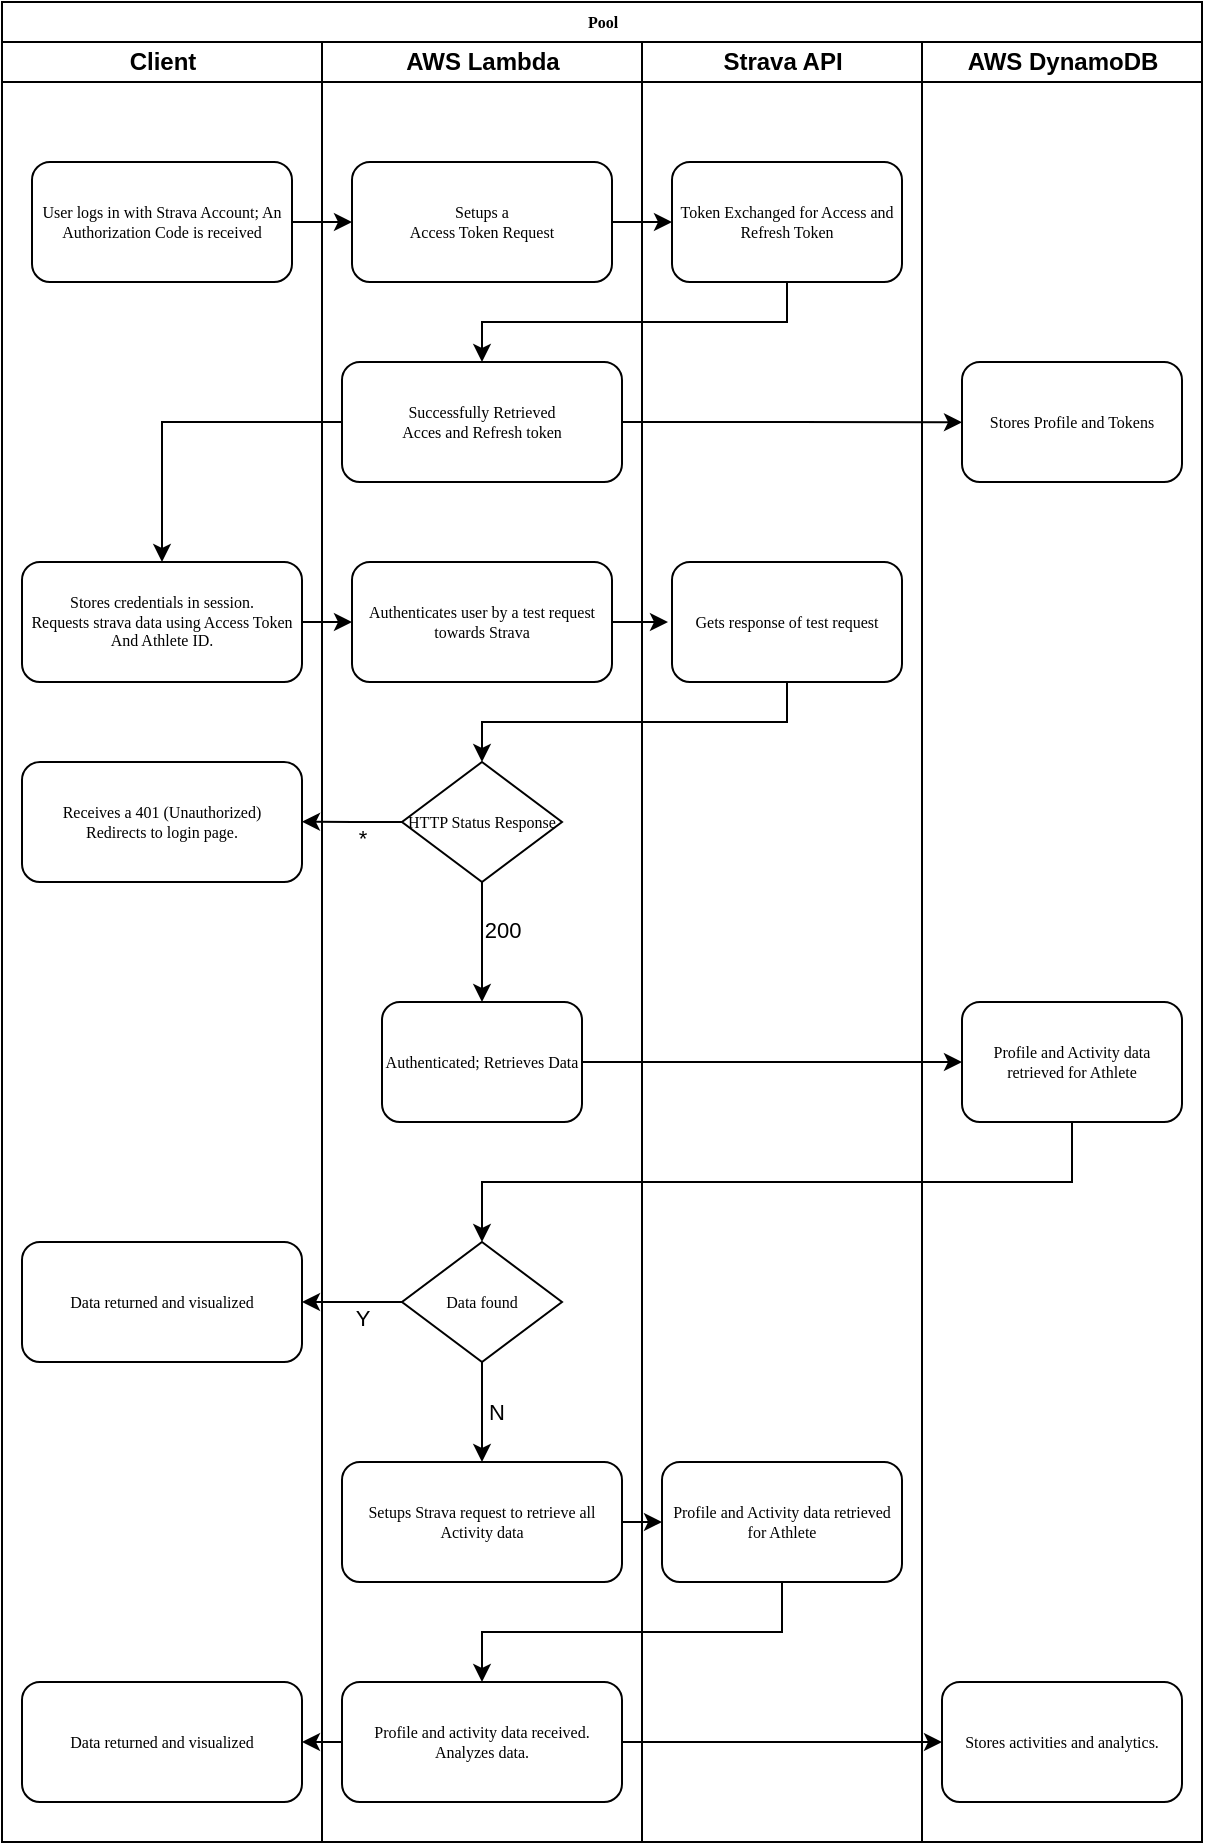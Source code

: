 <mxfile version="16.1.2" type="device"><diagram name="Page-1" id="74e2e168-ea6b-b213-b513-2b3c1d86103e"><mxGraphModel dx="1088" dy="843" grid="1" gridSize="10" guides="1" tooltips="1" connect="1" arrows="1" fold="1" page="1" pageScale="1" pageWidth="1100" pageHeight="850" background="none" math="0" shadow="0"><root><mxCell id="0"/><mxCell id="1" parent="0"/><mxCell id="77e6c97f196da883-1" value="Pool" style="swimlane;html=1;childLayout=stackLayout;startSize=20;rounded=0;shadow=0;labelBackgroundColor=none;strokeWidth=1;fontFamily=Verdana;fontSize=8;align=center;" parent="1" vertex="1"><mxGeometry x="40" y="40" width="600" height="920" as="geometry"/></mxCell><mxCell id="77e6c97f196da883-2" value="Client" style="swimlane;html=1;startSize=20;" parent="77e6c97f196da883-1" vertex="1"><mxGeometry y="20" width="160" height="900" as="geometry"/></mxCell><mxCell id="77e6c97f196da883-9" value="Stores credentials in session.&lt;br&gt;Requests strava data using Access Token And Athlete ID." style="rounded=1;whiteSpace=wrap;html=1;shadow=0;labelBackgroundColor=none;strokeWidth=1;fontFamily=Verdana;fontSize=8;align=center;" parent="77e6c97f196da883-2" vertex="1"><mxGeometry x="10" y="260" width="140" height="60" as="geometry"/></mxCell><mxCell id="Nj9CHKN0Sbh_uiG7OIUf-1" value="User logs in with Strava Account; An Authorization Code is received" style="rounded=1;whiteSpace=wrap;html=1;shadow=0;labelBackgroundColor=none;strokeWidth=1;fontFamily=Verdana;fontSize=8;align=center;" parent="77e6c97f196da883-2" vertex="1"><mxGeometry x="15" y="60" width="130" height="60" as="geometry"/></mxCell><mxCell id="Nj9CHKN0Sbh_uiG7OIUf-16" value="Receives a 401 (Unauthorized)&lt;br&gt;Redirects to login page." style="rounded=1;whiteSpace=wrap;html=1;shadow=0;labelBackgroundColor=none;strokeWidth=1;fontFamily=Verdana;fontSize=8;align=center;" parent="77e6c97f196da883-2" vertex="1"><mxGeometry x="10" y="360" width="140" height="60" as="geometry"/></mxCell><mxCell id="Nj9CHKN0Sbh_uiG7OIUf-22" value="Data returned and visualized" style="rounded=1;whiteSpace=wrap;html=1;shadow=0;labelBackgroundColor=none;strokeWidth=1;fontFamily=Verdana;fontSize=8;align=center;" parent="77e6c97f196da883-2" vertex="1"><mxGeometry x="10" y="600" width="140" height="60" as="geometry"/></mxCell><mxCell id="Nj9CHKN0Sbh_uiG7OIUf-33" value="Data returned and visualized" style="rounded=1;whiteSpace=wrap;html=1;shadow=0;labelBackgroundColor=none;strokeWidth=1;fontFamily=Verdana;fontSize=8;align=center;" parent="77e6c97f196da883-2" vertex="1"><mxGeometry x="10" y="820" width="140" height="60" as="geometry"/></mxCell><mxCell id="Nj9CHKN0Sbh_uiG7OIUf-9" style="edgeStyle=orthogonalEdgeStyle;rounded=0;orthogonalLoop=1;jettySize=auto;html=1;exitX=1;exitY=0.5;exitDx=0;exitDy=0;entryX=0;entryY=0.5;entryDx=0;entryDy=0;" parent="77e6c97f196da883-1" source="77e6c97f196da883-9" target="Nj9CHKN0Sbh_uiG7OIUf-7" edge="1"><mxGeometry relative="1" as="geometry"/></mxCell><mxCell id="Nj9CHKN0Sbh_uiG7OIUf-11" style="edgeStyle=orthogonalEdgeStyle;rounded=0;orthogonalLoop=1;jettySize=auto;html=1;exitX=1;exitY=0.5;exitDx=0;exitDy=0;" parent="77e6c97f196da883-1" source="Nj9CHKN0Sbh_uiG7OIUf-7" edge="1"><mxGeometry relative="1" as="geometry"><mxPoint x="333" y="310" as="targetPoint"/></mxGeometry></mxCell><mxCell id="Nj9CHKN0Sbh_uiG7OIUf-17" style="edgeStyle=orthogonalEdgeStyle;rounded=0;orthogonalLoop=1;jettySize=auto;html=1;exitX=0.5;exitY=1;exitDx=0;exitDy=0;entryX=0.5;entryY=0;entryDx=0;entryDy=0;endSize=6;" parent="77e6c97f196da883-1" source="Nj9CHKN0Sbh_uiG7OIUf-12" target="77e6c97f196da883-16" edge="1"><mxGeometry relative="1" as="geometry"/></mxCell><mxCell id="Nj9CHKN0Sbh_uiG7OIUf-19" style="edgeStyle=orthogonalEdgeStyle;rounded=0;orthogonalLoop=1;jettySize=auto;html=1;exitX=1;exitY=0.5;exitDx=0;exitDy=0;entryX=0;entryY=0.5;entryDx=0;entryDy=0;endSize=6;" parent="77e6c97f196da883-1" source="77e6c97f196da883-12" target="Nj9CHKN0Sbh_uiG7OIUf-18" edge="1"><mxGeometry relative="1" as="geometry"/></mxCell><mxCell id="Nj9CHKN0Sbh_uiG7OIUf-21" style="edgeStyle=orthogonalEdgeStyle;rounded=0;orthogonalLoop=1;jettySize=auto;html=1;exitX=0.5;exitY=1;exitDx=0;exitDy=0;entryX=0.5;entryY=0;entryDx=0;entryDy=0;endSize=6;" parent="77e6c97f196da883-1" source="Nj9CHKN0Sbh_uiG7OIUf-18" target="Nj9CHKN0Sbh_uiG7OIUf-20" edge="1"><mxGeometry relative="1" as="geometry"/></mxCell><mxCell id="Nj9CHKN0Sbh_uiG7OIUf-24" value="Y" style="edgeStyle=orthogonalEdgeStyle;rounded=0;orthogonalLoop=1;jettySize=auto;html=1;exitX=0;exitY=0.5;exitDx=0;exitDy=0;endSize=6;spacing=0;spacingTop=15;entryX=1;entryY=0.5;entryDx=0;entryDy=0;" parent="77e6c97f196da883-1" source="Nj9CHKN0Sbh_uiG7OIUf-20" target="Nj9CHKN0Sbh_uiG7OIUf-22" edge="1"><mxGeometry x="-0.202" relative="1" as="geometry"><mxPoint x="160" y="419.882" as="targetPoint"/><mxPoint x="210" y="420" as="sourcePoint"/><mxPoint as="offset"/></mxGeometry></mxCell><mxCell id="Nj9CHKN0Sbh_uiG7OIUf-29" style="edgeStyle=orthogonalEdgeStyle;rounded=0;orthogonalLoop=1;jettySize=auto;html=1;exitX=1;exitY=0.5;exitDx=0;exitDy=0;entryX=0;entryY=0.5;entryDx=0;entryDy=0;endSize=6;" parent="77e6c97f196da883-1" source="Nj9CHKN0Sbh_uiG7OIUf-25" target="Nj9CHKN0Sbh_uiG7OIUf-28" edge="1"><mxGeometry relative="1" as="geometry"/></mxCell><mxCell id="Nj9CHKN0Sbh_uiG7OIUf-30" style="edgeStyle=orthogonalEdgeStyle;rounded=0;orthogonalLoop=1;jettySize=auto;html=1;exitX=0.5;exitY=1;exitDx=0;exitDy=0;entryX=0.5;entryY=0;entryDx=0;entryDy=0;endSize=6;" parent="77e6c97f196da883-1" source="Nj9CHKN0Sbh_uiG7OIUf-28" target="Nj9CHKN0Sbh_uiG7OIUf-27" edge="1"><mxGeometry relative="1" as="geometry"/></mxCell><mxCell id="Nj9CHKN0Sbh_uiG7OIUf-32" style="edgeStyle=orthogonalEdgeStyle;rounded=0;orthogonalLoop=1;jettySize=auto;html=1;exitX=1;exitY=0.5;exitDx=0;exitDy=0;entryX=0;entryY=0.5;entryDx=0;entryDy=0;endSize=6;" parent="77e6c97f196da883-1" source="Nj9CHKN0Sbh_uiG7OIUf-27" target="Nj9CHKN0Sbh_uiG7OIUf-31" edge="1"><mxGeometry relative="1" as="geometry"/></mxCell><mxCell id="Nj9CHKN0Sbh_uiG7OIUf-34" style="edgeStyle=orthogonalEdgeStyle;rounded=0;orthogonalLoop=1;jettySize=auto;html=1;exitX=0;exitY=0.5;exitDx=0;exitDy=0;entryX=1;entryY=0.5;entryDx=0;entryDy=0;endSize=6;" parent="77e6c97f196da883-1" source="Nj9CHKN0Sbh_uiG7OIUf-27" target="Nj9CHKN0Sbh_uiG7OIUf-33" edge="1"><mxGeometry relative="1" as="geometry"/></mxCell><mxCell id="77e6c97f196da883-3" value="AWS Lambda" style="swimlane;html=1;startSize=20;" parent="77e6c97f196da883-1" vertex="1"><mxGeometry x="160" y="20" width="160" height="900" as="geometry"><mxRectangle x="160" y="20" width="30" height="730" as="alternateBounds"/></mxGeometry></mxCell><mxCell id="Nj9CHKN0Sbh_uiG7OIUf-3" value="Setups a &lt;br&gt;Access Token Request" style="rounded=1;whiteSpace=wrap;html=1;shadow=0;labelBackgroundColor=none;strokeWidth=1;fontFamily=Verdana;fontSize=8;align=center;" parent="77e6c97f196da883-3" vertex="1"><mxGeometry x="15" y="60" width="130" height="60" as="geometry"/></mxCell><mxCell id="Nj9CHKN0Sbh_uiG7OIUf-7" value="Authenticates user by a test request towards Strava" style="rounded=1;whiteSpace=wrap;html=1;shadow=0;labelBackgroundColor=none;strokeWidth=1;fontFamily=Verdana;fontSize=8;align=center;" parent="77e6c97f196da883-3" vertex="1"><mxGeometry x="15" y="260" width="130" height="60" as="geometry"/></mxCell><mxCell id="77e6c97f196da883-16" value="HTTP Status Response" style="rhombus;whiteSpace=wrap;html=1;rounded=0;shadow=0;labelBackgroundColor=none;strokeWidth=1;fontFamily=Verdana;fontSize=8;align=center;" parent="77e6c97f196da883-3" vertex="1"><mxGeometry x="40" y="360" width="80" height="60" as="geometry"/></mxCell><mxCell id="77e6c97f196da883-12" value="Authenticated; Retrieves Data" style="rounded=1;whiteSpace=wrap;html=1;shadow=0;labelBackgroundColor=none;strokeWidth=1;fontFamily=Verdana;fontSize=8;align=center;" parent="77e6c97f196da883-3" vertex="1"><mxGeometry x="30" y="480" width="100" height="60" as="geometry"/></mxCell><mxCell id="Nj9CHKN0Sbh_uiG7OIUf-26" value="N" style="edgeStyle=orthogonalEdgeStyle;rounded=0;orthogonalLoop=1;jettySize=auto;html=1;exitX=0.5;exitY=1;exitDx=0;exitDy=0;entryX=0.5;entryY=0;entryDx=0;entryDy=0;endSize=6;spacingLeft=14;" parent="77e6c97f196da883-3" source="Nj9CHKN0Sbh_uiG7OIUf-20" target="Nj9CHKN0Sbh_uiG7OIUf-25" edge="1"><mxGeometry relative="1" as="geometry"/></mxCell><mxCell id="Nj9CHKN0Sbh_uiG7OIUf-20" value="Data found" style="rhombus;whiteSpace=wrap;html=1;rounded=0;shadow=0;labelBackgroundColor=none;strokeWidth=1;fontFamily=Verdana;fontSize=8;align=center;" parent="77e6c97f196da883-3" vertex="1"><mxGeometry x="40" y="600" width="80" height="60" as="geometry"/></mxCell><mxCell id="Nj9CHKN0Sbh_uiG7OIUf-25" value="Setups Strava request to retrieve all Activity data" style="rounded=1;whiteSpace=wrap;html=1;shadow=0;labelBackgroundColor=none;strokeWidth=1;fontFamily=Verdana;fontSize=8;align=center;" parent="77e6c97f196da883-3" vertex="1"><mxGeometry x="10" y="710" width="140" height="60" as="geometry"/></mxCell><mxCell id="Nj9CHKN0Sbh_uiG7OIUf-27" value="Profile and activity data received. Analyzes data." style="rounded=1;whiteSpace=wrap;html=1;shadow=0;labelBackgroundColor=none;strokeWidth=1;fontFamily=Verdana;fontSize=8;align=center;" parent="77e6c97f196da883-3" vertex="1"><mxGeometry x="10" y="820" width="140" height="60" as="geometry"/></mxCell><mxCell id="XAMjEFTMfA4wZjTQyiC4-1" value="Successfully Retrieved &lt;br&gt;Acces and Refresh token" style="rounded=1;whiteSpace=wrap;html=1;shadow=0;labelBackgroundColor=none;strokeWidth=1;fontFamily=Verdana;fontSize=8;align=center;" vertex="1" parent="77e6c97f196da883-3"><mxGeometry x="10" y="160" width="140" height="60" as="geometry"/></mxCell><mxCell id="77e6c97f196da883-4" value="Strava API" style="swimlane;html=1;startSize=20;" parent="77e6c97f196da883-1" vertex="1"><mxGeometry x="320" y="20" width="140" height="900" as="geometry"/></mxCell><mxCell id="Nj9CHKN0Sbh_uiG7OIUf-2" value="Token Exchanged for Access and Refresh Token" style="rounded=1;whiteSpace=wrap;html=1;shadow=0;labelBackgroundColor=none;strokeWidth=1;fontFamily=Verdana;fontSize=8;align=center;" parent="77e6c97f196da883-4" vertex="1"><mxGeometry x="15" y="60" width="115" height="60" as="geometry"/></mxCell><mxCell id="Nj9CHKN0Sbh_uiG7OIUf-12" value="Gets response of test request" style="rounded=1;whiteSpace=wrap;html=1;shadow=0;labelBackgroundColor=none;strokeWidth=1;fontFamily=Verdana;fontSize=8;align=center;" parent="77e6c97f196da883-4" vertex="1"><mxGeometry x="15" y="260" width="115" height="60" as="geometry"/></mxCell><mxCell id="Nj9CHKN0Sbh_uiG7OIUf-28" value="Profile and Activity data retrieved for Athlete" style="rounded=1;whiteSpace=wrap;html=1;shadow=0;labelBackgroundColor=none;strokeWidth=1;fontFamily=Verdana;fontSize=8;align=center;" parent="77e6c97f196da883-4" vertex="1"><mxGeometry x="10" y="710" width="120" height="60" as="geometry"/></mxCell><mxCell id="Nj9CHKN0Sbh_uiG7OIUf-4" value="" style="endArrow=classic;html=1;rounded=0;exitX=1;exitY=0.5;exitDx=0;exitDy=0;entryX=0;entryY=0.5;entryDx=0;entryDy=0;" parent="77e6c97f196da883-1" source="Nj9CHKN0Sbh_uiG7OIUf-1" target="Nj9CHKN0Sbh_uiG7OIUf-3" edge="1"><mxGeometry width="50" height="50" relative="1" as="geometry"><mxPoint x="300" y="420" as="sourcePoint"/><mxPoint x="350" y="370" as="targetPoint"/></mxGeometry></mxCell><mxCell id="Nj9CHKN0Sbh_uiG7OIUf-5" value="" style="endArrow=classic;html=1;rounded=0;exitX=1;exitY=0.5;exitDx=0;exitDy=0;entryX=0;entryY=0.5;entryDx=0;entryDy=0;" parent="77e6c97f196da883-1" source="Nj9CHKN0Sbh_uiG7OIUf-3" target="Nj9CHKN0Sbh_uiG7OIUf-2" edge="1"><mxGeometry width="50" height="50" relative="1" as="geometry"><mxPoint x="360" y="230" as="sourcePoint"/><mxPoint x="410" y="180" as="targetPoint"/></mxGeometry></mxCell><mxCell id="Nj9CHKN0Sbh_uiG7OIUf-6" style="edgeStyle=orthogonalEdgeStyle;rounded=0;orthogonalLoop=1;jettySize=auto;html=1;exitX=0.5;exitY=1;exitDx=0;exitDy=0;entryX=0.5;entryY=0;entryDx=0;entryDy=0;" parent="77e6c97f196da883-1" source="Nj9CHKN0Sbh_uiG7OIUf-2" target="XAMjEFTMfA4wZjTQyiC4-1" edge="1"><mxGeometry relative="1" as="geometry"><mxPoint x="70" y="180" as="targetPoint"/><Array as="points"><mxPoint x="393" y="160"/><mxPoint x="240" y="160"/></Array></mxGeometry></mxCell><mxCell id="77e6c97f196da883-5" value="AWS DynamoDB" style="swimlane;html=1;startSize=20;" parent="77e6c97f196da883-1" vertex="1"><mxGeometry x="460" y="20" width="140" height="900" as="geometry"/></mxCell><mxCell id="Nj9CHKN0Sbh_uiG7OIUf-18" value="Profile and Activity data retrieved for Athlete" style="rounded=1;whiteSpace=wrap;html=1;shadow=0;labelBackgroundColor=none;strokeWidth=1;fontFamily=Verdana;fontSize=8;align=center;" parent="77e6c97f196da883-5" vertex="1"><mxGeometry x="20" y="480" width="110" height="60" as="geometry"/></mxCell><mxCell id="Nj9CHKN0Sbh_uiG7OIUf-31" value="Stores activities and analytics." style="rounded=1;whiteSpace=wrap;html=1;shadow=0;labelBackgroundColor=none;strokeWidth=1;fontFamily=Verdana;fontSize=8;align=center;" parent="77e6c97f196da883-5" vertex="1"><mxGeometry x="10" y="820" width="120" height="60" as="geometry"/></mxCell><mxCell id="XAMjEFTMfA4wZjTQyiC4-3" value="Stores Profile and Tokens" style="rounded=1;whiteSpace=wrap;html=1;shadow=0;labelBackgroundColor=none;strokeWidth=1;fontFamily=Verdana;fontSize=8;align=center;" vertex="1" parent="77e6c97f196da883-5"><mxGeometry x="20" y="160" width="110" height="60" as="geometry"/></mxCell><mxCell id="XAMjEFTMfA4wZjTQyiC4-5" style="edgeStyle=orthogonalEdgeStyle;rounded=0;orthogonalLoop=1;jettySize=auto;html=1;exitX=0;exitY=0.5;exitDx=0;exitDy=0;entryX=0.5;entryY=0;entryDx=0;entryDy=0;" edge="1" parent="77e6c97f196da883-1" source="XAMjEFTMfA4wZjTQyiC4-1" target="77e6c97f196da883-9"><mxGeometry relative="1" as="geometry"/></mxCell><mxCell id="Nj9CHKN0Sbh_uiG7OIUf-13" style="edgeStyle=orthogonalEdgeStyle;rounded=0;orthogonalLoop=1;jettySize=auto;html=1;exitX=0.5;exitY=1;exitDx=0;exitDy=0;" parent="1" source="77e6c97f196da883-16" edge="1"><mxGeometry relative="1" as="geometry"><mxPoint x="280" y="540" as="targetPoint"/></mxGeometry></mxCell><mxCell id="Nj9CHKN0Sbh_uiG7OIUf-14" value="200" style="edgeLabel;html=1;align=center;verticalAlign=middle;resizable=0;points=[];" parent="Nj9CHKN0Sbh_uiG7OIUf-13" vertex="1" connectable="0"><mxGeometry x="-0.22" y="4" relative="1" as="geometry"><mxPoint x="6" as="offset"/></mxGeometry></mxCell><mxCell id="Nj9CHKN0Sbh_uiG7OIUf-15" value="*" style="edgeStyle=orthogonalEdgeStyle;rounded=0;orthogonalLoop=1;jettySize=auto;html=1;exitX=0;exitY=0.5;exitDx=0;exitDy=0;endSize=6;spacing=0;spacingTop=15;" parent="1" source="77e6c97f196da883-16" edge="1"><mxGeometry x="-0.202" relative="1" as="geometry"><mxPoint x="190" y="449.882" as="targetPoint"/><mxPoint as="offset"/></mxGeometry></mxCell><mxCell id="XAMjEFTMfA4wZjTQyiC4-2" style="edgeStyle=orthogonalEdgeStyle;rounded=0;orthogonalLoop=1;jettySize=auto;html=1;exitX=1;exitY=0.5;exitDx=0;exitDy=0;" edge="1" parent="1" source="XAMjEFTMfA4wZjTQyiC4-1"><mxGeometry relative="1" as="geometry"><mxPoint x="520" y="250.143" as="targetPoint"/></mxGeometry></mxCell></root></mxGraphModel></diagram></mxfile>